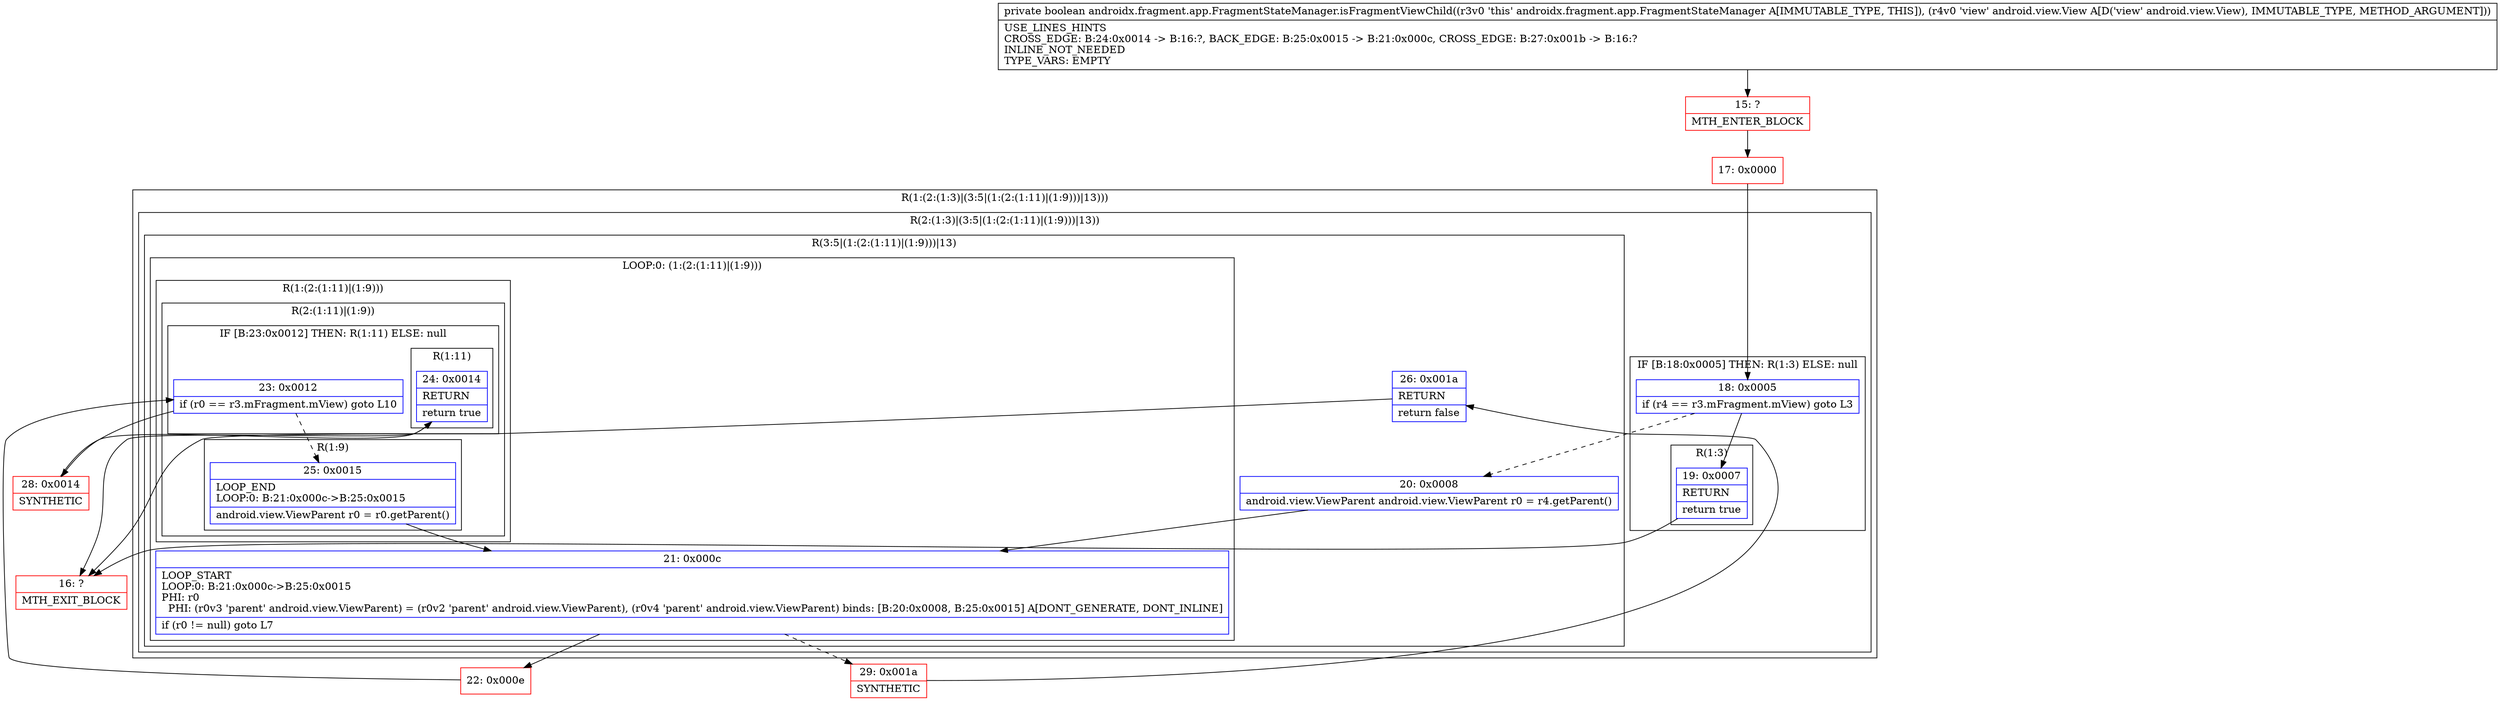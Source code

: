 digraph "CFG forandroidx.fragment.app.FragmentStateManager.isFragmentViewChild(Landroid\/view\/View;)Z" {
subgraph cluster_Region_1245016612 {
label = "R(1:(2:(1:3)|(3:5|(1:(2:(1:11)|(1:9)))|13)))";
node [shape=record,color=blue];
subgraph cluster_Region_1937738467 {
label = "R(2:(1:3)|(3:5|(1:(2:(1:11)|(1:9)))|13))";
node [shape=record,color=blue];
subgraph cluster_IfRegion_559285283 {
label = "IF [B:18:0x0005] THEN: R(1:3) ELSE: null";
node [shape=record,color=blue];
Node_18 [shape=record,label="{18\:\ 0x0005|if (r4 == r3.mFragment.mView) goto L3\l}"];
subgraph cluster_Region_105238426 {
label = "R(1:3)";
node [shape=record,color=blue];
Node_19 [shape=record,label="{19\:\ 0x0007|RETURN\l|return true\l}"];
}
}
subgraph cluster_Region_795126704 {
label = "R(3:5|(1:(2:(1:11)|(1:9)))|13)";
node [shape=record,color=blue];
Node_20 [shape=record,label="{20\:\ 0x0008|android.view.ViewParent android.view.ViewParent r0 = r4.getParent()\l}"];
subgraph cluster_LoopRegion_983816309 {
label = "LOOP:0: (1:(2:(1:11)|(1:9)))";
node [shape=record,color=blue];
Node_21 [shape=record,label="{21\:\ 0x000c|LOOP_START\lLOOP:0: B:21:0x000c\-\>B:25:0x0015\lPHI: r0 \l  PHI: (r0v3 'parent' android.view.ViewParent) = (r0v2 'parent' android.view.ViewParent), (r0v4 'parent' android.view.ViewParent) binds: [B:20:0x0008, B:25:0x0015] A[DONT_GENERATE, DONT_INLINE]\l|if (r0 != null) goto L7\l}"];
subgraph cluster_Region_1736456484 {
label = "R(1:(2:(1:11)|(1:9)))";
node [shape=record,color=blue];
subgraph cluster_Region_1755811749 {
label = "R(2:(1:11)|(1:9))";
node [shape=record,color=blue];
subgraph cluster_IfRegion_2102728108 {
label = "IF [B:23:0x0012] THEN: R(1:11) ELSE: null";
node [shape=record,color=blue];
Node_23 [shape=record,label="{23\:\ 0x0012|if (r0 == r3.mFragment.mView) goto L10\l}"];
subgraph cluster_Region_2042751374 {
label = "R(1:11)";
node [shape=record,color=blue];
Node_24 [shape=record,label="{24\:\ 0x0014|RETURN\l|return true\l}"];
}
}
subgraph cluster_Region_695373436 {
label = "R(1:9)";
node [shape=record,color=blue];
Node_25 [shape=record,label="{25\:\ 0x0015|LOOP_END\lLOOP:0: B:21:0x000c\-\>B:25:0x0015\l|android.view.ViewParent r0 = r0.getParent()\l}"];
}
}
}
}
Node_26 [shape=record,label="{26\:\ 0x001a|RETURN\l|return false\l}"];
}
}
}
Node_15 [shape=record,color=red,label="{15\:\ ?|MTH_ENTER_BLOCK\l}"];
Node_17 [shape=record,color=red,label="{17\:\ 0x0000}"];
Node_16 [shape=record,color=red,label="{16\:\ ?|MTH_EXIT_BLOCK\l}"];
Node_22 [shape=record,color=red,label="{22\:\ 0x000e}"];
Node_28 [shape=record,color=red,label="{28\:\ 0x0014|SYNTHETIC\l}"];
Node_29 [shape=record,color=red,label="{29\:\ 0x001a|SYNTHETIC\l}"];
MethodNode[shape=record,label="{private boolean androidx.fragment.app.FragmentStateManager.isFragmentViewChild((r3v0 'this' androidx.fragment.app.FragmentStateManager A[IMMUTABLE_TYPE, THIS]), (r4v0 'view' android.view.View A[D('view' android.view.View), IMMUTABLE_TYPE, METHOD_ARGUMENT]))  | USE_LINES_HINTS\lCROSS_EDGE: B:24:0x0014 \-\> B:16:?, BACK_EDGE: B:25:0x0015 \-\> B:21:0x000c, CROSS_EDGE: B:27:0x001b \-\> B:16:?\lINLINE_NOT_NEEDED\lTYPE_VARS: EMPTY\l}"];
MethodNode -> Node_15;Node_18 -> Node_19;
Node_18 -> Node_20[style=dashed];
Node_19 -> Node_16;
Node_20 -> Node_21;
Node_21 -> Node_22;
Node_21 -> Node_29[style=dashed];
Node_23 -> Node_25[style=dashed];
Node_23 -> Node_28;
Node_24 -> Node_16;
Node_25 -> Node_21;
Node_26 -> Node_16;
Node_15 -> Node_17;
Node_17 -> Node_18;
Node_22 -> Node_23;
Node_28 -> Node_24;
Node_29 -> Node_26;
}

